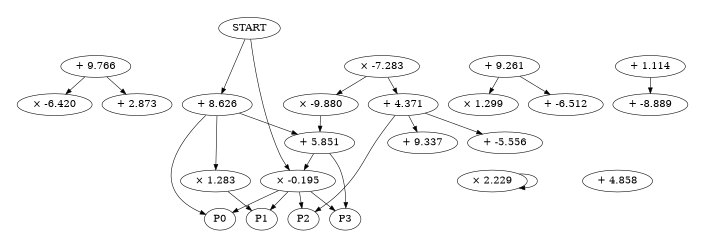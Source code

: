 digraph graphname {
size="4.5,3";
node[fontsize=18 style=filled fillcolor=white];
ranksep=0.4;
ratio=compress;
margin=0.1;

G0 [label="× -6.420"] G1 [label="× -0.195"] G2 [label="+ 8.626"] G4 [label="× 2.229"] G5 [label="+ 5.851"] G7 [label="+ -5.556"] G8 [label="+ 9.261"] G9 [label="+ 1.114"] G10 [label="+ 9.337"] G11 [label="× 1.283"] G12 [label="+ -8.889"] G13 [label="+ 9.766"] G14 [label="× 1.299"] G15 [label="+ 4.858"] G17 [label="× -7.283"] G19 [label="× -9.880"] G20 [label="+ -6.512"] G21 [label="+ 2.873"] G22 [label="+ 4.371"] { rank=source START } { rank=sink edge [style="invis"] P0 -> P1 -> P2 -> P3 } G4 -> G4; G1 -> P1; G5 -> G1; G11 -> P1; G17 -> G22; G13 -> G0; G19 -> G5; G13 -> G21; G22 -> G7; G1 -> P0; G1 -> P2; G2 -> G11; START -> G1; G2 -> G5; G2 -> P0; START -> G2; G8 -> G20; G17 -> G19; G8 -> G14; G22 -> P2; G22 -> G10; G1 -> P3; G9 -> G12; G5 -> P3; }
